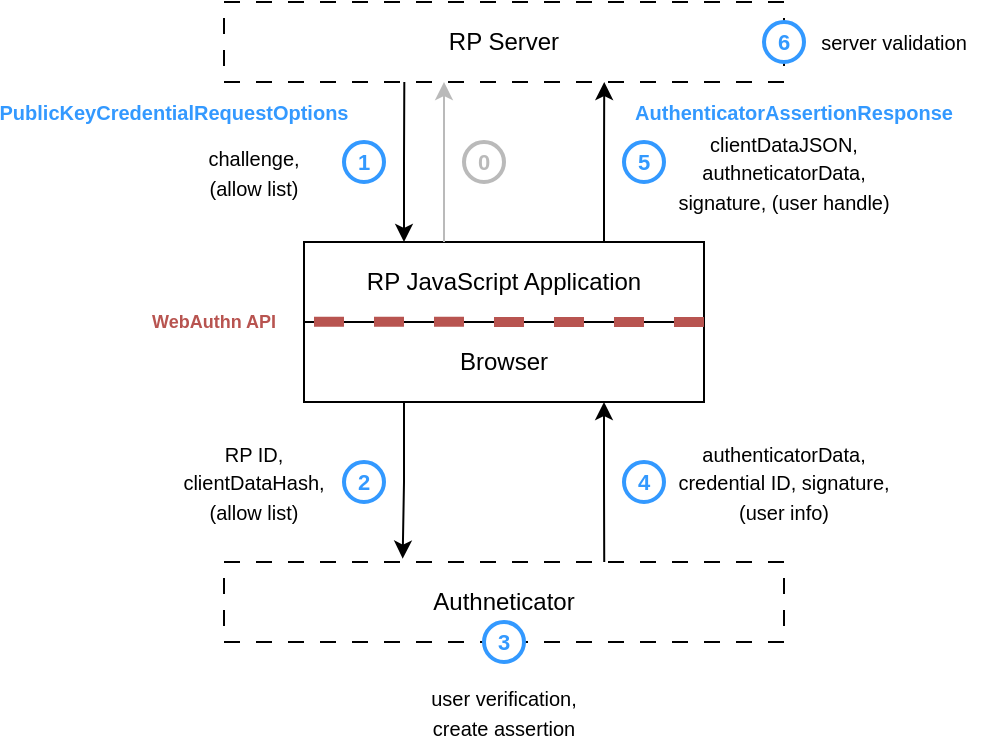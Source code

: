 <mxfile version="27.0.8">
  <diagram name="Page-1" id="gtEx4x2OVCmOV5k88S3V">
    <mxGraphModel dx="930" dy="488" grid="1" gridSize="10" guides="1" tooltips="1" connect="1" arrows="1" fold="1" page="1" pageScale="1" pageWidth="2920" pageHeight="1200" math="0" shadow="0">
      <root>
        <mxCell id="0" />
        <mxCell id="1" parent="0" />
        <mxCell id="qSNYdpLK8OEsZtSAGU9_-1" value="RP JavaScript Application" style="rounded=0;whiteSpace=wrap;html=1;" parent="1" vertex="1">
          <mxGeometry x="560" y="280" width="200" height="40" as="geometry" />
        </mxCell>
        <mxCell id="qSNYdpLK8OEsZtSAGU9_-2" value="RP Server" style="rounded=0;whiteSpace=wrap;html=1;dashed=1;dashPattern=8 8;" parent="1" vertex="1">
          <mxGeometry x="520" y="160" width="280" height="40" as="geometry" />
        </mxCell>
        <mxCell id="qSNYdpLK8OEsZtSAGU9_-3" value="Authneticator" style="rounded=0;whiteSpace=wrap;html=1;dashed=1;dashPattern=8 8;" parent="1" vertex="1">
          <mxGeometry x="520" y="440" width="280" height="40" as="geometry" />
        </mxCell>
        <mxCell id="qSNYdpLK8OEsZtSAGU9_-5" value="Browser" style="rounded=0;whiteSpace=wrap;html=1;" parent="1" vertex="1">
          <mxGeometry x="560" y="320" width="200" height="40" as="geometry" />
        </mxCell>
        <mxCell id="qSNYdpLK8OEsZtSAGU9_-10" style="edgeStyle=orthogonalEdgeStyle;rounded=0;orthogonalLoop=1;jettySize=auto;html=1;exitX=0.25;exitY=1;exitDx=0;exitDy=0;entryX=0.319;entryY=-0.042;entryDx=0;entryDy=0;entryPerimeter=0;" parent="1" source="qSNYdpLK8OEsZtSAGU9_-5" target="qSNYdpLK8OEsZtSAGU9_-3" edge="1">
          <mxGeometry relative="1" as="geometry" />
        </mxCell>
        <mxCell id="qSNYdpLK8OEsZtSAGU9_-11" style="edgeStyle=orthogonalEdgeStyle;rounded=0;orthogonalLoop=1;jettySize=auto;html=1;exitX=0.75;exitY=1;exitDx=0;exitDy=0;entryX=0.679;entryY=0;entryDx=0;entryDy=0;entryPerimeter=0;startArrow=classic;startFill=1;endArrow=none;" parent="1" source="qSNYdpLK8OEsZtSAGU9_-5" target="qSNYdpLK8OEsZtSAGU9_-3" edge="1">
          <mxGeometry relative="1" as="geometry" />
        </mxCell>
        <mxCell id="qSNYdpLK8OEsZtSAGU9_-12" style="edgeStyle=orthogonalEdgeStyle;rounded=0;orthogonalLoop=1;jettySize=auto;html=1;exitX=0.25;exitY=0;exitDx=0;exitDy=0;entryX=0.322;entryY=1;entryDx=0;entryDy=0;entryPerimeter=0;startArrow=classic;startFill=1;endArrow=none;" parent="1" source="qSNYdpLK8OEsZtSAGU9_-1" target="qSNYdpLK8OEsZtSAGU9_-2" edge="1">
          <mxGeometry relative="1" as="geometry" />
        </mxCell>
        <mxCell id="qSNYdpLK8OEsZtSAGU9_-13" style="edgeStyle=orthogonalEdgeStyle;rounded=0;orthogonalLoop=1;jettySize=auto;html=1;exitX=0.75;exitY=0;exitDx=0;exitDy=0;entryX=0.679;entryY=1;entryDx=0;entryDy=0;entryPerimeter=0;" parent="1" source="qSNYdpLK8OEsZtSAGU9_-1" target="qSNYdpLK8OEsZtSAGU9_-2" edge="1">
          <mxGeometry relative="1" as="geometry" />
        </mxCell>
        <mxCell id="qSNYdpLK8OEsZtSAGU9_-14" style="edgeStyle=orthogonalEdgeStyle;rounded=0;orthogonalLoop=1;jettySize=auto;html=1;exitX=0.75;exitY=0;exitDx=0;exitDy=0;entryX=0.679;entryY=1;entryDx=0;entryDy=0;entryPerimeter=0;fillColor=#f5f5f5;strokeColor=#BABABA;" parent="1" edge="1">
          <mxGeometry relative="1" as="geometry">
            <mxPoint x="630" y="280" as="sourcePoint" />
            <mxPoint x="630" y="200" as="targetPoint" />
          </mxGeometry>
        </mxCell>
        <mxCell id="qSNYdpLK8OEsZtSAGU9_-15" value="" style="endArrow=none;dashed=1;html=1;strokeWidth=5;rounded=0;exitX=1;exitY=1;exitDx=0;exitDy=0;fillColor=#f8cecc;strokeColor=#b85450;curved=0;entryX=-0.016;entryY=-0.003;entryDx=0;entryDy=0;entryPerimeter=0;" parent="1" source="qSNYdpLK8OEsZtSAGU9_-1" target="qSNYdpLK8OEsZtSAGU9_-5" edge="1">
          <mxGeometry width="50" height="50" relative="1" as="geometry">
            <mxPoint x="540" y="320" as="sourcePoint" />
            <mxPoint x="520" y="320" as="targetPoint" />
          </mxGeometry>
        </mxCell>
        <mxCell id="qSNYdpLK8OEsZtSAGU9_-16" value="&lt;font&gt;1&lt;/font&gt;" style="ellipse;whiteSpace=wrap;html=1;fillColor=default;strokeColor=#3399FF;strokeWidth=2;fontColor=#3399FF;fontSize=11;verticalAlign=middle;fontStyle=1" parent="1" vertex="1">
          <mxGeometry x="580" y="230" width="20" height="20" as="geometry" />
        </mxCell>
        <mxCell id="qSNYdpLK8OEsZtSAGU9_-18" value="&lt;font&gt;2&lt;/font&gt;" style="ellipse;whiteSpace=wrap;html=1;fillColor=default;strokeColor=#3399FF;strokeWidth=2;fontColor=#3399FF;fontSize=11;verticalAlign=middle;fontStyle=1" parent="1" vertex="1">
          <mxGeometry x="580" y="390" width="20" height="20" as="geometry" />
        </mxCell>
        <mxCell id="qSNYdpLK8OEsZtSAGU9_-19" value="&lt;font&gt;4&lt;/font&gt;" style="ellipse;whiteSpace=wrap;html=1;fillColor=default;strokeColor=#3399FF;strokeWidth=2;fontColor=#3399FF;fontSize=11;verticalAlign=middle;fontStyle=1" parent="1" vertex="1">
          <mxGeometry x="720" y="390" width="20" height="20" as="geometry" />
        </mxCell>
        <mxCell id="qSNYdpLK8OEsZtSAGU9_-20" value="5" style="ellipse;whiteSpace=wrap;html=1;fillColor=default;strokeColor=#3399FF;strokeWidth=2;fontColor=#3399FF;fontSize=11;verticalAlign=middle;fontStyle=1" parent="1" vertex="1">
          <mxGeometry x="720" y="230" width="20" height="20" as="geometry" />
        </mxCell>
        <mxCell id="qSNYdpLK8OEsZtSAGU9_-21" value="6" style="ellipse;whiteSpace=wrap;html=1;fillColor=default;strokeColor=#3399FF;strokeWidth=2;fontColor=#3399FF;fontSize=11;verticalAlign=middle;fontStyle=1" parent="1" vertex="1">
          <mxGeometry x="790" y="170" width="20" height="20" as="geometry" />
        </mxCell>
        <mxCell id="qSNYdpLK8OEsZtSAGU9_-22" value="3" style="ellipse;whiteSpace=wrap;html=1;fillColor=default;strokeColor=#3399FF;strokeWidth=2;fontColor=#3399FF;fontSize=11;verticalAlign=middle;fontStyle=1" parent="1" vertex="1">
          <mxGeometry x="650" y="470" width="20" height="20" as="geometry" />
        </mxCell>
        <mxCell id="qSNYdpLK8OEsZtSAGU9_-23" value="0" style="ellipse;whiteSpace=wrap;html=1;fillColor=default;strokeColor=#BABABA;strokeWidth=2;fontColor=#BABABA;fontSize=11;verticalAlign=middle;fontStyle=1" parent="1" vertex="1">
          <mxGeometry x="640" y="230" width="20" height="20" as="geometry" />
        </mxCell>
        <mxCell id="qSNYdpLK8OEsZtSAGU9_-24" value="&lt;font style=&quot;font-size: 10px;&quot;&gt;RP ID,&lt;br&gt;clientDataHash,&lt;br&gt;(allow list)&lt;/font&gt;" style="text;html=1;align=center;verticalAlign=middle;whiteSpace=wrap;rounded=0;" parent="1" vertex="1">
          <mxGeometry x="500" y="385" width="70" height="30" as="geometry" />
        </mxCell>
        <mxCell id="qSNYdpLK8OEsZtSAGU9_-25" value="&lt;span style=&quot;font-size: 10px;&quot;&gt;authenticatorData,&lt;br&gt;&lt;/span&gt;&lt;span style=&quot;font-size: 10px;&quot;&gt;credential ID,&amp;nbsp;&lt;/span&gt;&lt;span style=&quot;font-size: 10px;&quot;&gt;signature,&lt;/span&gt;&lt;div&gt;&lt;span style=&quot;font-size: 10px;&quot;&gt;(user info)&lt;/span&gt;&lt;/div&gt;" style="text;html=1;align=center;verticalAlign=middle;whiteSpace=wrap;rounded=0;" parent="1" vertex="1">
          <mxGeometry x="745" y="385" width="110" height="30" as="geometry" />
        </mxCell>
        <mxCell id="qSNYdpLK8OEsZtSAGU9_-26" value="&lt;span style=&quot;font-size: 10px;&quot;&gt;user verification,&lt;br&gt;create assertion&lt;/span&gt;" style="text;html=1;align=center;verticalAlign=middle;whiteSpace=wrap;rounded=0;" parent="1" vertex="1">
          <mxGeometry x="615" y="500" width="90" height="30" as="geometry" />
        </mxCell>
        <mxCell id="qSNYdpLK8OEsZtSAGU9_-27" value="&lt;span style=&quot;font-size: 10px;&quot;&gt;challenge,&lt;br&gt;(allow list)&lt;/span&gt;" style="text;html=1;align=center;verticalAlign=middle;whiteSpace=wrap;rounded=0;" parent="1" vertex="1">
          <mxGeometry x="495" y="230" width="80" height="30" as="geometry" />
        </mxCell>
        <mxCell id="qSNYdpLK8OEsZtSAGU9_-28" value="&lt;span style=&quot;font-size: 10px;&quot;&gt;clientDataJSON,&lt;br&gt;authneticatorData,&lt;br&gt;signature, (user handle)&lt;/span&gt;" style="text;html=1;align=center;verticalAlign=middle;whiteSpace=wrap;rounded=0;" parent="1" vertex="1">
          <mxGeometry x="740" y="230" width="120" height="30" as="geometry" />
        </mxCell>
        <mxCell id="qSNYdpLK8OEsZtSAGU9_-29" value="&lt;span style=&quot;font-size: 10px;&quot;&gt;server validation&lt;/span&gt;" style="text;html=1;align=center;verticalAlign=middle;whiteSpace=wrap;rounded=0;" parent="1" vertex="1">
          <mxGeometry x="810" y="165" width="90" height="30" as="geometry" />
        </mxCell>
        <mxCell id="qSNYdpLK8OEsZtSAGU9_-30" value="&lt;span style=&quot;font-size: 10px;&quot;&gt;PublicKeyCredentialRequestOptions&lt;/span&gt;" style="text;html=1;align=center;verticalAlign=middle;whiteSpace=wrap;rounded=0;fontColor=#3399FF;fontStyle=1" parent="1" vertex="1">
          <mxGeometry x="460" y="200" width="70" height="30" as="geometry" />
        </mxCell>
        <mxCell id="qSNYdpLK8OEsZtSAGU9_-31" value="&lt;span style=&quot;font-size: 10px;&quot;&gt;AuthenticatorAssertionResponse&lt;/span&gt;" style="text;html=1;align=center;verticalAlign=middle;whiteSpace=wrap;rounded=0;fontColor=#3399FF;fontStyle=1" parent="1" vertex="1">
          <mxGeometry x="770" y="200" width="70" height="30" as="geometry" />
        </mxCell>
        <mxCell id="qSNYdpLK8OEsZtSAGU9_-34" value="WebAuthn API" style="text;html=1;align=center;verticalAlign=middle;whiteSpace=wrap;rounded=0;fontColor=#B85450;fontStyle=1;fontSize=9;" parent="1" vertex="1">
          <mxGeometry x="480" y="310" width="70" height="20" as="geometry" />
        </mxCell>
      </root>
    </mxGraphModel>
  </diagram>
</mxfile>
